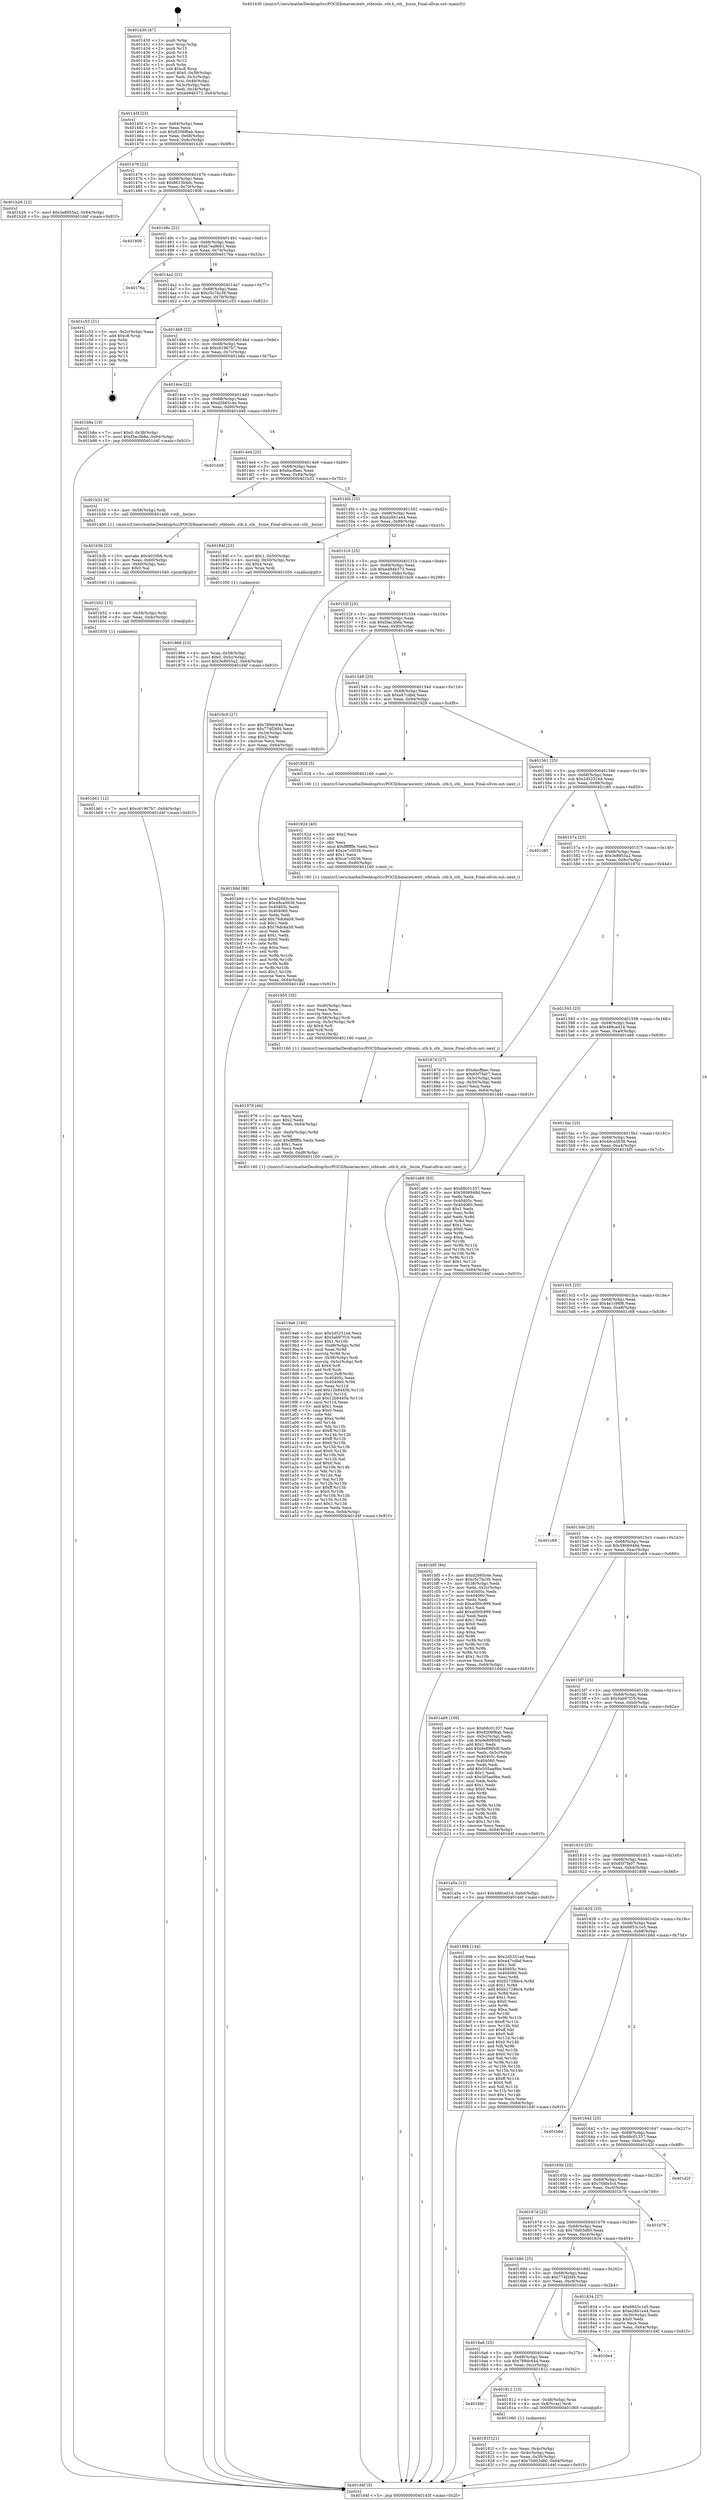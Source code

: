 digraph "0x401430" {
  label = "0x401430 (/mnt/c/Users/mathe/Desktop/tcc/POCII/binaries/extr_stbtools..stb.h_stb__bsize_Final-ollvm.out::main(0))"
  labelloc = "t"
  node[shape=record]

  Entry [label="",width=0.3,height=0.3,shape=circle,fillcolor=black,style=filled]
  "0x40145f" [label="{
     0x40145f [23]\l
     | [instrs]\l
     &nbsp;&nbsp;0x40145f \<+3\>: mov -0x64(%rbp),%eax\l
     &nbsp;&nbsp;0x401462 \<+2\>: mov %eax,%ecx\l
     &nbsp;&nbsp;0x401464 \<+6\>: sub $0x8206f8ab,%ecx\l
     &nbsp;&nbsp;0x40146a \<+3\>: mov %eax,-0x68(%rbp)\l
     &nbsp;&nbsp;0x40146d \<+3\>: mov %ecx,-0x6c(%rbp)\l
     &nbsp;&nbsp;0x401470 \<+6\>: je 0000000000401b26 \<main+0x6f6\>\l
  }"]
  "0x401b26" [label="{
     0x401b26 [12]\l
     | [instrs]\l
     &nbsp;&nbsp;0x401b26 \<+7\>: movl $0x3e8955a2,-0x64(%rbp)\l
     &nbsp;&nbsp;0x401b2d \<+5\>: jmp 0000000000401d4f \<main+0x91f\>\l
  }"]
  "0x401476" [label="{
     0x401476 [22]\l
     | [instrs]\l
     &nbsp;&nbsp;0x401476 \<+5\>: jmp 000000000040147b \<main+0x4b\>\l
     &nbsp;&nbsp;0x40147b \<+3\>: mov -0x68(%rbp),%eax\l
     &nbsp;&nbsp;0x40147e \<+5\>: sub $0x8615b4dc,%eax\l
     &nbsp;&nbsp;0x401483 \<+3\>: mov %eax,-0x70(%rbp)\l
     &nbsp;&nbsp;0x401486 \<+6\>: je 0000000000401806 \<main+0x3d6\>\l
  }"]
  Exit [label="",width=0.3,height=0.3,shape=circle,fillcolor=black,style=filled,peripheries=2]
  "0x401806" [label="{
     0x401806\l
  }", style=dashed]
  "0x40148c" [label="{
     0x40148c [22]\l
     | [instrs]\l
     &nbsp;&nbsp;0x40148c \<+5\>: jmp 0000000000401491 \<main+0x61\>\l
     &nbsp;&nbsp;0x401491 \<+3\>: mov -0x68(%rbp),%eax\l
     &nbsp;&nbsp;0x401494 \<+5\>: sub $0xb7ea9b61,%eax\l
     &nbsp;&nbsp;0x401499 \<+3\>: mov %eax,-0x74(%rbp)\l
     &nbsp;&nbsp;0x40149c \<+6\>: je 000000000040176a \<main+0x33a\>\l
  }"]
  "0x401b61" [label="{
     0x401b61 [12]\l
     | [instrs]\l
     &nbsp;&nbsp;0x401b61 \<+7\>: movl $0xc61967b7,-0x64(%rbp)\l
     &nbsp;&nbsp;0x401b68 \<+5\>: jmp 0000000000401d4f \<main+0x91f\>\l
  }"]
  "0x40176a" [label="{
     0x40176a\l
  }", style=dashed]
  "0x4014a2" [label="{
     0x4014a2 [22]\l
     | [instrs]\l
     &nbsp;&nbsp;0x4014a2 \<+5\>: jmp 00000000004014a7 \<main+0x77\>\l
     &nbsp;&nbsp;0x4014a7 \<+3\>: mov -0x68(%rbp),%eax\l
     &nbsp;&nbsp;0x4014aa \<+5\>: sub $0xc5c7bc39,%eax\l
     &nbsp;&nbsp;0x4014af \<+3\>: mov %eax,-0x78(%rbp)\l
     &nbsp;&nbsp;0x4014b2 \<+6\>: je 0000000000401c53 \<main+0x823\>\l
  }"]
  "0x401b52" [label="{
     0x401b52 [15]\l
     | [instrs]\l
     &nbsp;&nbsp;0x401b52 \<+4\>: mov -0x58(%rbp),%rdi\l
     &nbsp;&nbsp;0x401b56 \<+6\>: mov %eax,-0xdc(%rbp)\l
     &nbsp;&nbsp;0x401b5c \<+5\>: call 0000000000401030 \<free@plt\>\l
     | [calls]\l
     &nbsp;&nbsp;0x401030 \{1\} (unknown)\l
  }"]
  "0x401c53" [label="{
     0x401c53 [21]\l
     | [instrs]\l
     &nbsp;&nbsp;0x401c53 \<+3\>: mov -0x2c(%rbp),%eax\l
     &nbsp;&nbsp;0x401c56 \<+7\>: add $0xc8,%rsp\l
     &nbsp;&nbsp;0x401c5d \<+1\>: pop %rbx\l
     &nbsp;&nbsp;0x401c5e \<+2\>: pop %r12\l
     &nbsp;&nbsp;0x401c60 \<+2\>: pop %r13\l
     &nbsp;&nbsp;0x401c62 \<+2\>: pop %r14\l
     &nbsp;&nbsp;0x401c64 \<+2\>: pop %r15\l
     &nbsp;&nbsp;0x401c66 \<+1\>: pop %rbp\l
     &nbsp;&nbsp;0x401c67 \<+1\>: ret\l
  }"]
  "0x4014b8" [label="{
     0x4014b8 [22]\l
     | [instrs]\l
     &nbsp;&nbsp;0x4014b8 \<+5\>: jmp 00000000004014bd \<main+0x8d\>\l
     &nbsp;&nbsp;0x4014bd \<+3\>: mov -0x68(%rbp),%eax\l
     &nbsp;&nbsp;0x4014c0 \<+5\>: sub $0xc61967b7,%eax\l
     &nbsp;&nbsp;0x4014c5 \<+3\>: mov %eax,-0x7c(%rbp)\l
     &nbsp;&nbsp;0x4014c8 \<+6\>: je 0000000000401b8a \<main+0x75a\>\l
  }"]
  "0x401b3b" [label="{
     0x401b3b [23]\l
     | [instrs]\l
     &nbsp;&nbsp;0x401b3b \<+10\>: movabs $0x4020b6,%rdi\l
     &nbsp;&nbsp;0x401b45 \<+3\>: mov %eax,-0x60(%rbp)\l
     &nbsp;&nbsp;0x401b48 \<+3\>: mov -0x60(%rbp),%esi\l
     &nbsp;&nbsp;0x401b4b \<+2\>: mov $0x0,%al\l
     &nbsp;&nbsp;0x401b4d \<+5\>: call 0000000000401040 \<printf@plt\>\l
     | [calls]\l
     &nbsp;&nbsp;0x401040 \{1\} (unknown)\l
  }"]
  "0x401b8a" [label="{
     0x401b8a [19]\l
     | [instrs]\l
     &nbsp;&nbsp;0x401b8a \<+7\>: movl $0x0,-0x38(%rbp)\l
     &nbsp;&nbsp;0x401b91 \<+7\>: movl $0xf3ac3b8a,-0x64(%rbp)\l
     &nbsp;&nbsp;0x401b98 \<+5\>: jmp 0000000000401d4f \<main+0x91f\>\l
  }"]
  "0x4014ce" [label="{
     0x4014ce [22]\l
     | [instrs]\l
     &nbsp;&nbsp;0x4014ce \<+5\>: jmp 00000000004014d3 \<main+0xa3\>\l
     &nbsp;&nbsp;0x4014d3 \<+3\>: mov -0x68(%rbp),%eax\l
     &nbsp;&nbsp;0x4014d6 \<+5\>: sub $0xd2665c4e,%eax\l
     &nbsp;&nbsp;0x4014db \<+3\>: mov %eax,-0x80(%rbp)\l
     &nbsp;&nbsp;0x4014de \<+6\>: je 0000000000401d48 \<main+0x918\>\l
  }"]
  "0x4019a6" [label="{
     0x4019a6 [180]\l
     | [instrs]\l
     &nbsp;&nbsp;0x4019a6 \<+5\>: mov $0x2d5251ed,%ecx\l
     &nbsp;&nbsp;0x4019ab \<+5\>: mov $0x5ab97f16,%edx\l
     &nbsp;&nbsp;0x4019b0 \<+3\>: mov $0x1,%r10b\l
     &nbsp;&nbsp;0x4019b3 \<+7\>: mov -0xd8(%rbp),%r9d\l
     &nbsp;&nbsp;0x4019ba \<+4\>: imul %eax,%r9d\l
     &nbsp;&nbsp;0x4019be \<+3\>: movslq %r9d,%rsi\l
     &nbsp;&nbsp;0x4019c1 \<+4\>: mov -0x58(%rbp),%rdi\l
     &nbsp;&nbsp;0x4019c5 \<+4\>: movslq -0x5c(%rbp),%r8\l
     &nbsp;&nbsp;0x4019c9 \<+4\>: shl $0x4,%r8\l
     &nbsp;&nbsp;0x4019cd \<+3\>: add %r8,%rdi\l
     &nbsp;&nbsp;0x4019d0 \<+4\>: mov %rsi,0x8(%rdi)\l
     &nbsp;&nbsp;0x4019d4 \<+7\>: mov 0x40405c,%eax\l
     &nbsp;&nbsp;0x4019db \<+8\>: mov 0x404060,%r9d\l
     &nbsp;&nbsp;0x4019e3 \<+3\>: mov %eax,%r11d\l
     &nbsp;&nbsp;0x4019e6 \<+7\>: add $0x12b8445b,%r11d\l
     &nbsp;&nbsp;0x4019ed \<+4\>: sub $0x1,%r11d\l
     &nbsp;&nbsp;0x4019f1 \<+7\>: sub $0x12b8445b,%r11d\l
     &nbsp;&nbsp;0x4019f8 \<+4\>: imul %r11d,%eax\l
     &nbsp;&nbsp;0x4019fc \<+3\>: and $0x1,%eax\l
     &nbsp;&nbsp;0x4019ff \<+3\>: cmp $0x0,%eax\l
     &nbsp;&nbsp;0x401a02 \<+3\>: sete %bl\l
     &nbsp;&nbsp;0x401a05 \<+4\>: cmp $0xa,%r9d\l
     &nbsp;&nbsp;0x401a09 \<+4\>: setl %r14b\l
     &nbsp;&nbsp;0x401a0d \<+3\>: mov %bl,%r15b\l
     &nbsp;&nbsp;0x401a10 \<+4\>: xor $0xff,%r15b\l
     &nbsp;&nbsp;0x401a14 \<+3\>: mov %r14b,%r12b\l
     &nbsp;&nbsp;0x401a17 \<+4\>: xor $0xff,%r12b\l
     &nbsp;&nbsp;0x401a1b \<+4\>: xor $0x0,%r10b\l
     &nbsp;&nbsp;0x401a1f \<+3\>: mov %r15b,%r13b\l
     &nbsp;&nbsp;0x401a22 \<+4\>: and $0x0,%r13b\l
     &nbsp;&nbsp;0x401a26 \<+3\>: and %r10b,%bl\l
     &nbsp;&nbsp;0x401a29 \<+3\>: mov %r12b,%al\l
     &nbsp;&nbsp;0x401a2c \<+2\>: and $0x0,%al\l
     &nbsp;&nbsp;0x401a2e \<+3\>: and %r10b,%r14b\l
     &nbsp;&nbsp;0x401a31 \<+3\>: or %bl,%r13b\l
     &nbsp;&nbsp;0x401a34 \<+3\>: or %r14b,%al\l
     &nbsp;&nbsp;0x401a37 \<+3\>: xor %al,%r13b\l
     &nbsp;&nbsp;0x401a3a \<+3\>: or %r12b,%r15b\l
     &nbsp;&nbsp;0x401a3d \<+4\>: xor $0xff,%r15b\l
     &nbsp;&nbsp;0x401a41 \<+4\>: or $0x0,%r10b\l
     &nbsp;&nbsp;0x401a45 \<+3\>: and %r10b,%r15b\l
     &nbsp;&nbsp;0x401a48 \<+3\>: or %r15b,%r13b\l
     &nbsp;&nbsp;0x401a4b \<+4\>: test $0x1,%r13b\l
     &nbsp;&nbsp;0x401a4f \<+3\>: cmovne %edx,%ecx\l
     &nbsp;&nbsp;0x401a52 \<+3\>: mov %ecx,-0x64(%rbp)\l
     &nbsp;&nbsp;0x401a55 \<+5\>: jmp 0000000000401d4f \<main+0x91f\>\l
  }"]
  "0x401d48" [label="{
     0x401d48\l
  }", style=dashed]
  "0x4014e4" [label="{
     0x4014e4 [25]\l
     | [instrs]\l
     &nbsp;&nbsp;0x4014e4 \<+5\>: jmp 00000000004014e9 \<main+0xb9\>\l
     &nbsp;&nbsp;0x4014e9 \<+3\>: mov -0x68(%rbp),%eax\l
     &nbsp;&nbsp;0x4014ec \<+5\>: sub $0xdacffaec,%eax\l
     &nbsp;&nbsp;0x4014f1 \<+6\>: mov %eax,-0x84(%rbp)\l
     &nbsp;&nbsp;0x4014f7 \<+6\>: je 0000000000401b32 \<main+0x702\>\l
  }"]
  "0x401978" [label="{
     0x401978 [46]\l
     | [instrs]\l
     &nbsp;&nbsp;0x401978 \<+2\>: xor %ecx,%ecx\l
     &nbsp;&nbsp;0x40197a \<+5\>: mov $0x2,%edx\l
     &nbsp;&nbsp;0x40197f \<+6\>: mov %edx,-0xd4(%rbp)\l
     &nbsp;&nbsp;0x401985 \<+1\>: cltd\l
     &nbsp;&nbsp;0x401986 \<+7\>: mov -0xd4(%rbp),%r9d\l
     &nbsp;&nbsp;0x40198d \<+3\>: idiv %r9d\l
     &nbsp;&nbsp;0x401990 \<+6\>: imul $0xfffffffe,%edx,%edx\l
     &nbsp;&nbsp;0x401996 \<+3\>: sub $0x1,%ecx\l
     &nbsp;&nbsp;0x401999 \<+2\>: sub %ecx,%edx\l
     &nbsp;&nbsp;0x40199b \<+6\>: mov %edx,-0xd8(%rbp)\l
     &nbsp;&nbsp;0x4019a1 \<+5\>: call 0000000000401160 \<next_i\>\l
     | [calls]\l
     &nbsp;&nbsp;0x401160 \{1\} (/mnt/c/Users/mathe/Desktop/tcc/POCII/binaries/extr_stbtools..stb.h_stb__bsize_Final-ollvm.out::next_i)\l
  }"]
  "0x401b32" [label="{
     0x401b32 [9]\l
     | [instrs]\l
     &nbsp;&nbsp;0x401b32 \<+4\>: mov -0x58(%rbp),%rdi\l
     &nbsp;&nbsp;0x401b36 \<+5\>: call 0000000000401400 \<stb__bsize\>\l
     | [calls]\l
     &nbsp;&nbsp;0x401400 \{1\} (/mnt/c/Users/mathe/Desktop/tcc/POCII/binaries/extr_stbtools..stb.h_stb__bsize_Final-ollvm.out::stb__bsize)\l
  }"]
  "0x4014fd" [label="{
     0x4014fd [25]\l
     | [instrs]\l
     &nbsp;&nbsp;0x4014fd \<+5\>: jmp 0000000000401502 \<main+0xd2\>\l
     &nbsp;&nbsp;0x401502 \<+3\>: mov -0x68(%rbp),%eax\l
     &nbsp;&nbsp;0x401505 \<+5\>: sub $0xe26b1a44,%eax\l
     &nbsp;&nbsp;0x40150a \<+6\>: mov %eax,-0x88(%rbp)\l
     &nbsp;&nbsp;0x401510 \<+6\>: je 000000000040184f \<main+0x41f\>\l
  }"]
  "0x401955" [label="{
     0x401955 [35]\l
     | [instrs]\l
     &nbsp;&nbsp;0x401955 \<+6\>: mov -0xd0(%rbp),%ecx\l
     &nbsp;&nbsp;0x40195b \<+3\>: imul %eax,%ecx\l
     &nbsp;&nbsp;0x40195e \<+3\>: movslq %ecx,%rsi\l
     &nbsp;&nbsp;0x401961 \<+4\>: mov -0x58(%rbp),%rdi\l
     &nbsp;&nbsp;0x401965 \<+4\>: movslq -0x5c(%rbp),%r8\l
     &nbsp;&nbsp;0x401969 \<+4\>: shl $0x4,%r8\l
     &nbsp;&nbsp;0x40196d \<+3\>: add %r8,%rdi\l
     &nbsp;&nbsp;0x401970 \<+3\>: mov %rsi,(%rdi)\l
     &nbsp;&nbsp;0x401973 \<+5\>: call 0000000000401160 \<next_i\>\l
     | [calls]\l
     &nbsp;&nbsp;0x401160 \{1\} (/mnt/c/Users/mathe/Desktop/tcc/POCII/binaries/extr_stbtools..stb.h_stb__bsize_Final-ollvm.out::next_i)\l
  }"]
  "0x40184f" [label="{
     0x40184f [23]\l
     | [instrs]\l
     &nbsp;&nbsp;0x40184f \<+7\>: movl $0x1,-0x50(%rbp)\l
     &nbsp;&nbsp;0x401856 \<+4\>: movslq -0x50(%rbp),%rax\l
     &nbsp;&nbsp;0x40185a \<+4\>: shl $0x4,%rax\l
     &nbsp;&nbsp;0x40185e \<+3\>: mov %rax,%rdi\l
     &nbsp;&nbsp;0x401861 \<+5\>: call 0000000000401050 \<malloc@plt\>\l
     | [calls]\l
     &nbsp;&nbsp;0x401050 \{1\} (unknown)\l
  }"]
  "0x401516" [label="{
     0x401516 [25]\l
     | [instrs]\l
     &nbsp;&nbsp;0x401516 \<+5\>: jmp 000000000040151b \<main+0xeb\>\l
     &nbsp;&nbsp;0x40151b \<+3\>: mov -0x68(%rbp),%eax\l
     &nbsp;&nbsp;0x40151e \<+5\>: sub $0xed94b373,%eax\l
     &nbsp;&nbsp;0x401523 \<+6\>: mov %eax,-0x8c(%rbp)\l
     &nbsp;&nbsp;0x401529 \<+6\>: je 00000000004016c9 \<main+0x299\>\l
  }"]
  "0x40192d" [label="{
     0x40192d [40]\l
     | [instrs]\l
     &nbsp;&nbsp;0x40192d \<+5\>: mov $0x2,%ecx\l
     &nbsp;&nbsp;0x401932 \<+1\>: cltd\l
     &nbsp;&nbsp;0x401933 \<+2\>: idiv %ecx\l
     &nbsp;&nbsp;0x401935 \<+6\>: imul $0xfffffffe,%edx,%ecx\l
     &nbsp;&nbsp;0x40193b \<+6\>: add $0xce7c0036,%ecx\l
     &nbsp;&nbsp;0x401941 \<+3\>: add $0x1,%ecx\l
     &nbsp;&nbsp;0x401944 \<+6\>: sub $0xce7c0036,%ecx\l
     &nbsp;&nbsp;0x40194a \<+6\>: mov %ecx,-0xd0(%rbp)\l
     &nbsp;&nbsp;0x401950 \<+5\>: call 0000000000401160 \<next_i\>\l
     | [calls]\l
     &nbsp;&nbsp;0x401160 \{1\} (/mnt/c/Users/mathe/Desktop/tcc/POCII/binaries/extr_stbtools..stb.h_stb__bsize_Final-ollvm.out::next_i)\l
  }"]
  "0x4016c9" [label="{
     0x4016c9 [27]\l
     | [instrs]\l
     &nbsp;&nbsp;0x4016c9 \<+5\>: mov $0x789dc644,%eax\l
     &nbsp;&nbsp;0x4016ce \<+5\>: mov $0x774f26f4,%ecx\l
     &nbsp;&nbsp;0x4016d3 \<+3\>: mov -0x34(%rbp),%edx\l
     &nbsp;&nbsp;0x4016d6 \<+3\>: cmp $0x2,%edx\l
     &nbsp;&nbsp;0x4016d9 \<+3\>: cmovne %ecx,%eax\l
     &nbsp;&nbsp;0x4016dc \<+3\>: mov %eax,-0x64(%rbp)\l
     &nbsp;&nbsp;0x4016df \<+5\>: jmp 0000000000401d4f \<main+0x91f\>\l
  }"]
  "0x40152f" [label="{
     0x40152f [25]\l
     | [instrs]\l
     &nbsp;&nbsp;0x40152f \<+5\>: jmp 0000000000401534 \<main+0x104\>\l
     &nbsp;&nbsp;0x401534 \<+3\>: mov -0x68(%rbp),%eax\l
     &nbsp;&nbsp;0x401537 \<+5\>: sub $0xf3ac3b8a,%eax\l
     &nbsp;&nbsp;0x40153c \<+6\>: mov %eax,-0x90(%rbp)\l
     &nbsp;&nbsp;0x401542 \<+6\>: je 0000000000401b9d \<main+0x76d\>\l
  }"]
  "0x401d4f" [label="{
     0x401d4f [5]\l
     | [instrs]\l
     &nbsp;&nbsp;0x401d4f \<+5\>: jmp 000000000040145f \<main+0x2f\>\l
  }"]
  "0x401430" [label="{
     0x401430 [47]\l
     | [instrs]\l
     &nbsp;&nbsp;0x401430 \<+1\>: push %rbp\l
     &nbsp;&nbsp;0x401431 \<+3\>: mov %rsp,%rbp\l
     &nbsp;&nbsp;0x401434 \<+2\>: push %r15\l
     &nbsp;&nbsp;0x401436 \<+2\>: push %r14\l
     &nbsp;&nbsp;0x401438 \<+2\>: push %r13\l
     &nbsp;&nbsp;0x40143a \<+2\>: push %r12\l
     &nbsp;&nbsp;0x40143c \<+1\>: push %rbx\l
     &nbsp;&nbsp;0x40143d \<+7\>: sub $0xc8,%rsp\l
     &nbsp;&nbsp;0x401444 \<+7\>: movl $0x0,-0x38(%rbp)\l
     &nbsp;&nbsp;0x40144b \<+3\>: mov %edi,-0x3c(%rbp)\l
     &nbsp;&nbsp;0x40144e \<+4\>: mov %rsi,-0x48(%rbp)\l
     &nbsp;&nbsp;0x401452 \<+3\>: mov -0x3c(%rbp),%edi\l
     &nbsp;&nbsp;0x401455 \<+3\>: mov %edi,-0x34(%rbp)\l
     &nbsp;&nbsp;0x401458 \<+7\>: movl $0xed94b373,-0x64(%rbp)\l
  }"]
  "0x401866" [label="{
     0x401866 [23]\l
     | [instrs]\l
     &nbsp;&nbsp;0x401866 \<+4\>: mov %rax,-0x58(%rbp)\l
     &nbsp;&nbsp;0x40186a \<+7\>: movl $0x0,-0x5c(%rbp)\l
     &nbsp;&nbsp;0x401871 \<+7\>: movl $0x3e8955a2,-0x64(%rbp)\l
     &nbsp;&nbsp;0x401878 \<+5\>: jmp 0000000000401d4f \<main+0x91f\>\l
  }"]
  "0x401b9d" [label="{
     0x401b9d [88]\l
     | [instrs]\l
     &nbsp;&nbsp;0x401b9d \<+5\>: mov $0xd2665c4e,%eax\l
     &nbsp;&nbsp;0x401ba2 \<+5\>: mov $0x48ca5638,%ecx\l
     &nbsp;&nbsp;0x401ba7 \<+7\>: mov 0x40405c,%edx\l
     &nbsp;&nbsp;0x401bae \<+7\>: mov 0x404060,%esi\l
     &nbsp;&nbsp;0x401bb5 \<+2\>: mov %edx,%edi\l
     &nbsp;&nbsp;0x401bb7 \<+6\>: add $0x76dc6a58,%edi\l
     &nbsp;&nbsp;0x401bbd \<+3\>: sub $0x1,%edi\l
     &nbsp;&nbsp;0x401bc0 \<+6\>: sub $0x76dc6a58,%edi\l
     &nbsp;&nbsp;0x401bc6 \<+3\>: imul %edi,%edx\l
     &nbsp;&nbsp;0x401bc9 \<+3\>: and $0x1,%edx\l
     &nbsp;&nbsp;0x401bcc \<+3\>: cmp $0x0,%edx\l
     &nbsp;&nbsp;0x401bcf \<+4\>: sete %r8b\l
     &nbsp;&nbsp;0x401bd3 \<+3\>: cmp $0xa,%esi\l
     &nbsp;&nbsp;0x401bd6 \<+4\>: setl %r9b\l
     &nbsp;&nbsp;0x401bda \<+3\>: mov %r8b,%r10b\l
     &nbsp;&nbsp;0x401bdd \<+3\>: and %r9b,%r10b\l
     &nbsp;&nbsp;0x401be0 \<+3\>: xor %r9b,%r8b\l
     &nbsp;&nbsp;0x401be3 \<+3\>: or %r8b,%r10b\l
     &nbsp;&nbsp;0x401be6 \<+4\>: test $0x1,%r10b\l
     &nbsp;&nbsp;0x401bea \<+3\>: cmovne %ecx,%eax\l
     &nbsp;&nbsp;0x401bed \<+3\>: mov %eax,-0x64(%rbp)\l
     &nbsp;&nbsp;0x401bf0 \<+5\>: jmp 0000000000401d4f \<main+0x91f\>\l
  }"]
  "0x401548" [label="{
     0x401548 [25]\l
     | [instrs]\l
     &nbsp;&nbsp;0x401548 \<+5\>: jmp 000000000040154d \<main+0x11d\>\l
     &nbsp;&nbsp;0x40154d \<+3\>: mov -0x68(%rbp),%eax\l
     &nbsp;&nbsp;0x401550 \<+5\>: sub $0xe47cdbd,%eax\l
     &nbsp;&nbsp;0x401555 \<+6\>: mov %eax,-0x94(%rbp)\l
     &nbsp;&nbsp;0x40155b \<+6\>: je 0000000000401928 \<main+0x4f8\>\l
  }"]
  "0x40181f" [label="{
     0x40181f [21]\l
     | [instrs]\l
     &nbsp;&nbsp;0x40181f \<+3\>: mov %eax,-0x4c(%rbp)\l
     &nbsp;&nbsp;0x401822 \<+3\>: mov -0x4c(%rbp),%eax\l
     &nbsp;&nbsp;0x401825 \<+3\>: mov %eax,-0x30(%rbp)\l
     &nbsp;&nbsp;0x401828 \<+7\>: movl $0x70d03d60,-0x64(%rbp)\l
     &nbsp;&nbsp;0x40182f \<+5\>: jmp 0000000000401d4f \<main+0x91f\>\l
  }"]
  "0x401928" [label="{
     0x401928 [5]\l
     | [instrs]\l
     &nbsp;&nbsp;0x401928 \<+5\>: call 0000000000401160 \<next_i\>\l
     | [calls]\l
     &nbsp;&nbsp;0x401160 \{1\} (/mnt/c/Users/mathe/Desktop/tcc/POCII/binaries/extr_stbtools..stb.h_stb__bsize_Final-ollvm.out::next_i)\l
  }"]
  "0x401561" [label="{
     0x401561 [25]\l
     | [instrs]\l
     &nbsp;&nbsp;0x401561 \<+5\>: jmp 0000000000401566 \<main+0x136\>\l
     &nbsp;&nbsp;0x401566 \<+3\>: mov -0x68(%rbp),%eax\l
     &nbsp;&nbsp;0x401569 \<+5\>: sub $0x2d5251ed,%eax\l
     &nbsp;&nbsp;0x40156e \<+6\>: mov %eax,-0x98(%rbp)\l
     &nbsp;&nbsp;0x401574 \<+6\>: je 0000000000401c80 \<main+0x850\>\l
  }"]
  "0x4016bf" [label="{
     0x4016bf\l
  }", style=dashed]
  "0x401c80" [label="{
     0x401c80\l
  }", style=dashed]
  "0x40157a" [label="{
     0x40157a [25]\l
     | [instrs]\l
     &nbsp;&nbsp;0x40157a \<+5\>: jmp 000000000040157f \<main+0x14f\>\l
     &nbsp;&nbsp;0x40157f \<+3\>: mov -0x68(%rbp),%eax\l
     &nbsp;&nbsp;0x401582 \<+5\>: sub $0x3e8955a2,%eax\l
     &nbsp;&nbsp;0x401587 \<+6\>: mov %eax,-0x9c(%rbp)\l
     &nbsp;&nbsp;0x40158d \<+6\>: je 000000000040187d \<main+0x44d\>\l
  }"]
  "0x401812" [label="{
     0x401812 [13]\l
     | [instrs]\l
     &nbsp;&nbsp;0x401812 \<+4\>: mov -0x48(%rbp),%rax\l
     &nbsp;&nbsp;0x401816 \<+4\>: mov 0x8(%rax),%rdi\l
     &nbsp;&nbsp;0x40181a \<+5\>: call 0000000000401060 \<atoi@plt\>\l
     | [calls]\l
     &nbsp;&nbsp;0x401060 \{1\} (unknown)\l
  }"]
  "0x40187d" [label="{
     0x40187d [27]\l
     | [instrs]\l
     &nbsp;&nbsp;0x40187d \<+5\>: mov $0xdacffaec,%eax\l
     &nbsp;&nbsp;0x401882 \<+5\>: mov $0x65f7fa07,%ecx\l
     &nbsp;&nbsp;0x401887 \<+3\>: mov -0x5c(%rbp),%edx\l
     &nbsp;&nbsp;0x40188a \<+3\>: cmp -0x50(%rbp),%edx\l
     &nbsp;&nbsp;0x40188d \<+3\>: cmovl %ecx,%eax\l
     &nbsp;&nbsp;0x401890 \<+3\>: mov %eax,-0x64(%rbp)\l
     &nbsp;&nbsp;0x401893 \<+5\>: jmp 0000000000401d4f \<main+0x91f\>\l
  }"]
  "0x401593" [label="{
     0x401593 [25]\l
     | [instrs]\l
     &nbsp;&nbsp;0x401593 \<+5\>: jmp 0000000000401598 \<main+0x168\>\l
     &nbsp;&nbsp;0x401598 \<+3\>: mov -0x68(%rbp),%eax\l
     &nbsp;&nbsp;0x40159b \<+5\>: sub $0x488ced14,%eax\l
     &nbsp;&nbsp;0x4015a0 \<+6\>: mov %eax,-0xa0(%rbp)\l
     &nbsp;&nbsp;0x4015a6 \<+6\>: je 0000000000401a66 \<main+0x636\>\l
  }"]
  "0x4016a6" [label="{
     0x4016a6 [25]\l
     | [instrs]\l
     &nbsp;&nbsp;0x4016a6 \<+5\>: jmp 00000000004016ab \<main+0x27b\>\l
     &nbsp;&nbsp;0x4016ab \<+3\>: mov -0x68(%rbp),%eax\l
     &nbsp;&nbsp;0x4016ae \<+5\>: sub $0x789dc644,%eax\l
     &nbsp;&nbsp;0x4016b3 \<+6\>: mov %eax,-0xcc(%rbp)\l
     &nbsp;&nbsp;0x4016b9 \<+6\>: je 0000000000401812 \<main+0x3e2\>\l
  }"]
  "0x401a66" [label="{
     0x401a66 [83]\l
     | [instrs]\l
     &nbsp;&nbsp;0x401a66 \<+5\>: mov $0x68c01337,%eax\l
     &nbsp;&nbsp;0x401a6b \<+5\>: mov $0x5806948d,%ecx\l
     &nbsp;&nbsp;0x401a70 \<+2\>: xor %edx,%edx\l
     &nbsp;&nbsp;0x401a72 \<+7\>: mov 0x40405c,%esi\l
     &nbsp;&nbsp;0x401a79 \<+7\>: mov 0x404060,%edi\l
     &nbsp;&nbsp;0x401a80 \<+3\>: sub $0x1,%edx\l
     &nbsp;&nbsp;0x401a83 \<+3\>: mov %esi,%r8d\l
     &nbsp;&nbsp;0x401a86 \<+3\>: add %edx,%r8d\l
     &nbsp;&nbsp;0x401a89 \<+4\>: imul %r8d,%esi\l
     &nbsp;&nbsp;0x401a8d \<+3\>: and $0x1,%esi\l
     &nbsp;&nbsp;0x401a90 \<+3\>: cmp $0x0,%esi\l
     &nbsp;&nbsp;0x401a93 \<+4\>: sete %r9b\l
     &nbsp;&nbsp;0x401a97 \<+3\>: cmp $0xa,%edi\l
     &nbsp;&nbsp;0x401a9a \<+4\>: setl %r10b\l
     &nbsp;&nbsp;0x401a9e \<+3\>: mov %r9b,%r11b\l
     &nbsp;&nbsp;0x401aa1 \<+3\>: and %r10b,%r11b\l
     &nbsp;&nbsp;0x401aa4 \<+3\>: xor %r10b,%r9b\l
     &nbsp;&nbsp;0x401aa7 \<+3\>: or %r9b,%r11b\l
     &nbsp;&nbsp;0x401aaa \<+4\>: test $0x1,%r11b\l
     &nbsp;&nbsp;0x401aae \<+3\>: cmovne %ecx,%eax\l
     &nbsp;&nbsp;0x401ab1 \<+3\>: mov %eax,-0x64(%rbp)\l
     &nbsp;&nbsp;0x401ab4 \<+5\>: jmp 0000000000401d4f \<main+0x91f\>\l
  }"]
  "0x4015ac" [label="{
     0x4015ac [25]\l
     | [instrs]\l
     &nbsp;&nbsp;0x4015ac \<+5\>: jmp 00000000004015b1 \<main+0x181\>\l
     &nbsp;&nbsp;0x4015b1 \<+3\>: mov -0x68(%rbp),%eax\l
     &nbsp;&nbsp;0x4015b4 \<+5\>: sub $0x48ca5638,%eax\l
     &nbsp;&nbsp;0x4015b9 \<+6\>: mov %eax,-0xa4(%rbp)\l
     &nbsp;&nbsp;0x4015bf \<+6\>: je 0000000000401bf5 \<main+0x7c5\>\l
  }"]
  "0x4016e4" [label="{
     0x4016e4\l
  }", style=dashed]
  "0x401bf5" [label="{
     0x401bf5 [94]\l
     | [instrs]\l
     &nbsp;&nbsp;0x401bf5 \<+5\>: mov $0xd2665c4e,%eax\l
     &nbsp;&nbsp;0x401bfa \<+5\>: mov $0xc5c7bc39,%ecx\l
     &nbsp;&nbsp;0x401bff \<+3\>: mov -0x38(%rbp),%edx\l
     &nbsp;&nbsp;0x401c02 \<+3\>: mov %edx,-0x2c(%rbp)\l
     &nbsp;&nbsp;0x401c05 \<+7\>: mov 0x40405c,%edx\l
     &nbsp;&nbsp;0x401c0c \<+7\>: mov 0x404060,%esi\l
     &nbsp;&nbsp;0x401c13 \<+2\>: mov %edx,%edi\l
     &nbsp;&nbsp;0x401c15 \<+6\>: sub $0xa000c999,%edi\l
     &nbsp;&nbsp;0x401c1b \<+3\>: sub $0x1,%edi\l
     &nbsp;&nbsp;0x401c1e \<+6\>: add $0xa000c999,%edi\l
     &nbsp;&nbsp;0x401c24 \<+3\>: imul %edi,%edx\l
     &nbsp;&nbsp;0x401c27 \<+3\>: and $0x1,%edx\l
     &nbsp;&nbsp;0x401c2a \<+3\>: cmp $0x0,%edx\l
     &nbsp;&nbsp;0x401c2d \<+4\>: sete %r8b\l
     &nbsp;&nbsp;0x401c31 \<+3\>: cmp $0xa,%esi\l
     &nbsp;&nbsp;0x401c34 \<+4\>: setl %r9b\l
     &nbsp;&nbsp;0x401c38 \<+3\>: mov %r8b,%r10b\l
     &nbsp;&nbsp;0x401c3b \<+3\>: and %r9b,%r10b\l
     &nbsp;&nbsp;0x401c3e \<+3\>: xor %r9b,%r8b\l
     &nbsp;&nbsp;0x401c41 \<+3\>: or %r8b,%r10b\l
     &nbsp;&nbsp;0x401c44 \<+4\>: test $0x1,%r10b\l
     &nbsp;&nbsp;0x401c48 \<+3\>: cmovne %ecx,%eax\l
     &nbsp;&nbsp;0x401c4b \<+3\>: mov %eax,-0x64(%rbp)\l
     &nbsp;&nbsp;0x401c4e \<+5\>: jmp 0000000000401d4f \<main+0x91f\>\l
  }"]
  "0x4015c5" [label="{
     0x4015c5 [25]\l
     | [instrs]\l
     &nbsp;&nbsp;0x4015c5 \<+5\>: jmp 00000000004015ca \<main+0x19a\>\l
     &nbsp;&nbsp;0x4015ca \<+3\>: mov -0x68(%rbp),%eax\l
     &nbsp;&nbsp;0x4015cd \<+5\>: sub $0x4e1c98f6,%eax\l
     &nbsp;&nbsp;0x4015d2 \<+6\>: mov %eax,-0xa8(%rbp)\l
     &nbsp;&nbsp;0x4015d8 \<+6\>: je 0000000000401c68 \<main+0x838\>\l
  }"]
  "0x40168d" [label="{
     0x40168d [25]\l
     | [instrs]\l
     &nbsp;&nbsp;0x40168d \<+5\>: jmp 0000000000401692 \<main+0x262\>\l
     &nbsp;&nbsp;0x401692 \<+3\>: mov -0x68(%rbp),%eax\l
     &nbsp;&nbsp;0x401695 \<+5\>: sub $0x774f26f4,%eax\l
     &nbsp;&nbsp;0x40169a \<+6\>: mov %eax,-0xc8(%rbp)\l
     &nbsp;&nbsp;0x4016a0 \<+6\>: je 00000000004016e4 \<main+0x2b4\>\l
  }"]
  "0x401c68" [label="{
     0x401c68\l
  }", style=dashed]
  "0x4015de" [label="{
     0x4015de [25]\l
     | [instrs]\l
     &nbsp;&nbsp;0x4015de \<+5\>: jmp 00000000004015e3 \<main+0x1b3\>\l
     &nbsp;&nbsp;0x4015e3 \<+3\>: mov -0x68(%rbp),%eax\l
     &nbsp;&nbsp;0x4015e6 \<+5\>: sub $0x5806948d,%eax\l
     &nbsp;&nbsp;0x4015eb \<+6\>: mov %eax,-0xac(%rbp)\l
     &nbsp;&nbsp;0x4015f1 \<+6\>: je 0000000000401ab9 \<main+0x689\>\l
  }"]
  "0x401834" [label="{
     0x401834 [27]\l
     | [instrs]\l
     &nbsp;&nbsp;0x401834 \<+5\>: mov $0x6853c1e5,%eax\l
     &nbsp;&nbsp;0x401839 \<+5\>: mov $0xe26b1a44,%ecx\l
     &nbsp;&nbsp;0x40183e \<+3\>: mov -0x30(%rbp),%edx\l
     &nbsp;&nbsp;0x401841 \<+3\>: cmp $0x0,%edx\l
     &nbsp;&nbsp;0x401844 \<+3\>: cmove %ecx,%eax\l
     &nbsp;&nbsp;0x401847 \<+3\>: mov %eax,-0x64(%rbp)\l
     &nbsp;&nbsp;0x40184a \<+5\>: jmp 0000000000401d4f \<main+0x91f\>\l
  }"]
  "0x401ab9" [label="{
     0x401ab9 [109]\l
     | [instrs]\l
     &nbsp;&nbsp;0x401ab9 \<+5\>: mov $0x68c01337,%eax\l
     &nbsp;&nbsp;0x401abe \<+5\>: mov $0x8206f8ab,%ecx\l
     &nbsp;&nbsp;0x401ac3 \<+3\>: mov -0x5c(%rbp),%edx\l
     &nbsp;&nbsp;0x401ac6 \<+6\>: sub $0x9e8985df,%edx\l
     &nbsp;&nbsp;0x401acc \<+3\>: add $0x1,%edx\l
     &nbsp;&nbsp;0x401acf \<+6\>: add $0x9e8985df,%edx\l
     &nbsp;&nbsp;0x401ad5 \<+3\>: mov %edx,-0x5c(%rbp)\l
     &nbsp;&nbsp;0x401ad8 \<+7\>: mov 0x40405c,%edx\l
     &nbsp;&nbsp;0x401adf \<+7\>: mov 0x404060,%esi\l
     &nbsp;&nbsp;0x401ae6 \<+2\>: mov %edx,%edi\l
     &nbsp;&nbsp;0x401ae8 \<+6\>: add $0x505aa9be,%edi\l
     &nbsp;&nbsp;0x401aee \<+3\>: sub $0x1,%edi\l
     &nbsp;&nbsp;0x401af1 \<+6\>: sub $0x505aa9be,%edi\l
     &nbsp;&nbsp;0x401af7 \<+3\>: imul %edi,%edx\l
     &nbsp;&nbsp;0x401afa \<+3\>: and $0x1,%edx\l
     &nbsp;&nbsp;0x401afd \<+3\>: cmp $0x0,%edx\l
     &nbsp;&nbsp;0x401b00 \<+4\>: sete %r8b\l
     &nbsp;&nbsp;0x401b04 \<+3\>: cmp $0xa,%esi\l
     &nbsp;&nbsp;0x401b07 \<+4\>: setl %r9b\l
     &nbsp;&nbsp;0x401b0b \<+3\>: mov %r8b,%r10b\l
     &nbsp;&nbsp;0x401b0e \<+3\>: and %r9b,%r10b\l
     &nbsp;&nbsp;0x401b11 \<+3\>: xor %r9b,%r8b\l
     &nbsp;&nbsp;0x401b14 \<+3\>: or %r8b,%r10b\l
     &nbsp;&nbsp;0x401b17 \<+4\>: test $0x1,%r10b\l
     &nbsp;&nbsp;0x401b1b \<+3\>: cmovne %ecx,%eax\l
     &nbsp;&nbsp;0x401b1e \<+3\>: mov %eax,-0x64(%rbp)\l
     &nbsp;&nbsp;0x401b21 \<+5\>: jmp 0000000000401d4f \<main+0x91f\>\l
  }"]
  "0x4015f7" [label="{
     0x4015f7 [25]\l
     | [instrs]\l
     &nbsp;&nbsp;0x4015f7 \<+5\>: jmp 00000000004015fc \<main+0x1cc\>\l
     &nbsp;&nbsp;0x4015fc \<+3\>: mov -0x68(%rbp),%eax\l
     &nbsp;&nbsp;0x4015ff \<+5\>: sub $0x5ab97f16,%eax\l
     &nbsp;&nbsp;0x401604 \<+6\>: mov %eax,-0xb0(%rbp)\l
     &nbsp;&nbsp;0x40160a \<+6\>: je 0000000000401a5a \<main+0x62a\>\l
  }"]
  "0x401674" [label="{
     0x401674 [25]\l
     | [instrs]\l
     &nbsp;&nbsp;0x401674 \<+5\>: jmp 0000000000401679 \<main+0x249\>\l
     &nbsp;&nbsp;0x401679 \<+3\>: mov -0x68(%rbp),%eax\l
     &nbsp;&nbsp;0x40167c \<+5\>: sub $0x70d03d60,%eax\l
     &nbsp;&nbsp;0x401681 \<+6\>: mov %eax,-0xc4(%rbp)\l
     &nbsp;&nbsp;0x401687 \<+6\>: je 0000000000401834 \<main+0x404\>\l
  }"]
  "0x401a5a" [label="{
     0x401a5a [12]\l
     | [instrs]\l
     &nbsp;&nbsp;0x401a5a \<+7\>: movl $0x488ced14,-0x64(%rbp)\l
     &nbsp;&nbsp;0x401a61 \<+5\>: jmp 0000000000401d4f \<main+0x91f\>\l
  }"]
  "0x401610" [label="{
     0x401610 [25]\l
     | [instrs]\l
     &nbsp;&nbsp;0x401610 \<+5\>: jmp 0000000000401615 \<main+0x1e5\>\l
     &nbsp;&nbsp;0x401615 \<+3\>: mov -0x68(%rbp),%eax\l
     &nbsp;&nbsp;0x401618 \<+5\>: sub $0x65f7fa07,%eax\l
     &nbsp;&nbsp;0x40161d \<+6\>: mov %eax,-0xb4(%rbp)\l
     &nbsp;&nbsp;0x401623 \<+6\>: je 0000000000401898 \<main+0x468\>\l
  }"]
  "0x401b79" [label="{
     0x401b79\l
  }", style=dashed]
  "0x401898" [label="{
     0x401898 [144]\l
     | [instrs]\l
     &nbsp;&nbsp;0x401898 \<+5\>: mov $0x2d5251ed,%eax\l
     &nbsp;&nbsp;0x40189d \<+5\>: mov $0xe47cdbd,%ecx\l
     &nbsp;&nbsp;0x4018a2 \<+2\>: mov $0x1,%dl\l
     &nbsp;&nbsp;0x4018a4 \<+7\>: mov 0x40405c,%esi\l
     &nbsp;&nbsp;0x4018ab \<+7\>: mov 0x404060,%edi\l
     &nbsp;&nbsp;0x4018b2 \<+3\>: mov %esi,%r8d\l
     &nbsp;&nbsp;0x4018b5 \<+7\>: sub $0xb2728bc4,%r8d\l
     &nbsp;&nbsp;0x4018bc \<+4\>: sub $0x1,%r8d\l
     &nbsp;&nbsp;0x4018c0 \<+7\>: add $0xb2728bc4,%r8d\l
     &nbsp;&nbsp;0x4018c7 \<+4\>: imul %r8d,%esi\l
     &nbsp;&nbsp;0x4018cb \<+3\>: and $0x1,%esi\l
     &nbsp;&nbsp;0x4018ce \<+3\>: cmp $0x0,%esi\l
     &nbsp;&nbsp;0x4018d1 \<+4\>: sete %r9b\l
     &nbsp;&nbsp;0x4018d5 \<+3\>: cmp $0xa,%edi\l
     &nbsp;&nbsp;0x4018d8 \<+4\>: setl %r10b\l
     &nbsp;&nbsp;0x4018dc \<+3\>: mov %r9b,%r11b\l
     &nbsp;&nbsp;0x4018df \<+4\>: xor $0xff,%r11b\l
     &nbsp;&nbsp;0x4018e3 \<+3\>: mov %r10b,%bl\l
     &nbsp;&nbsp;0x4018e6 \<+3\>: xor $0xff,%bl\l
     &nbsp;&nbsp;0x4018e9 \<+3\>: xor $0x0,%dl\l
     &nbsp;&nbsp;0x4018ec \<+3\>: mov %r11b,%r14b\l
     &nbsp;&nbsp;0x4018ef \<+4\>: and $0x0,%r14b\l
     &nbsp;&nbsp;0x4018f3 \<+3\>: and %dl,%r9b\l
     &nbsp;&nbsp;0x4018f6 \<+3\>: mov %bl,%r15b\l
     &nbsp;&nbsp;0x4018f9 \<+4\>: and $0x0,%r15b\l
     &nbsp;&nbsp;0x4018fd \<+3\>: and %dl,%r10b\l
     &nbsp;&nbsp;0x401900 \<+3\>: or %r9b,%r14b\l
     &nbsp;&nbsp;0x401903 \<+3\>: or %r10b,%r15b\l
     &nbsp;&nbsp;0x401906 \<+3\>: xor %r15b,%r14b\l
     &nbsp;&nbsp;0x401909 \<+3\>: or %bl,%r11b\l
     &nbsp;&nbsp;0x40190c \<+4\>: xor $0xff,%r11b\l
     &nbsp;&nbsp;0x401910 \<+3\>: or $0x0,%dl\l
     &nbsp;&nbsp;0x401913 \<+3\>: and %dl,%r11b\l
     &nbsp;&nbsp;0x401916 \<+3\>: or %r11b,%r14b\l
     &nbsp;&nbsp;0x401919 \<+4\>: test $0x1,%r14b\l
     &nbsp;&nbsp;0x40191d \<+3\>: cmovne %ecx,%eax\l
     &nbsp;&nbsp;0x401920 \<+3\>: mov %eax,-0x64(%rbp)\l
     &nbsp;&nbsp;0x401923 \<+5\>: jmp 0000000000401d4f \<main+0x91f\>\l
  }"]
  "0x401629" [label="{
     0x401629 [25]\l
     | [instrs]\l
     &nbsp;&nbsp;0x401629 \<+5\>: jmp 000000000040162e \<main+0x1fe\>\l
     &nbsp;&nbsp;0x40162e \<+3\>: mov -0x68(%rbp),%eax\l
     &nbsp;&nbsp;0x401631 \<+5\>: sub $0x6853c1e5,%eax\l
     &nbsp;&nbsp;0x401636 \<+6\>: mov %eax,-0xb8(%rbp)\l
     &nbsp;&nbsp;0x40163c \<+6\>: je 0000000000401b6d \<main+0x73d\>\l
  }"]
  "0x40165b" [label="{
     0x40165b [25]\l
     | [instrs]\l
     &nbsp;&nbsp;0x40165b \<+5\>: jmp 0000000000401660 \<main+0x230\>\l
     &nbsp;&nbsp;0x401660 \<+3\>: mov -0x68(%rbp),%eax\l
     &nbsp;&nbsp;0x401663 \<+5\>: sub $0x70bfa5cd,%eax\l
     &nbsp;&nbsp;0x401668 \<+6\>: mov %eax,-0xc0(%rbp)\l
     &nbsp;&nbsp;0x40166e \<+6\>: je 0000000000401b79 \<main+0x749\>\l
  }"]
  "0x401b6d" [label="{
     0x401b6d\l
  }", style=dashed]
  "0x401642" [label="{
     0x401642 [25]\l
     | [instrs]\l
     &nbsp;&nbsp;0x401642 \<+5\>: jmp 0000000000401647 \<main+0x217\>\l
     &nbsp;&nbsp;0x401647 \<+3\>: mov -0x68(%rbp),%eax\l
     &nbsp;&nbsp;0x40164a \<+5\>: sub $0x68c01337,%eax\l
     &nbsp;&nbsp;0x40164f \<+6\>: mov %eax,-0xbc(%rbp)\l
     &nbsp;&nbsp;0x401655 \<+6\>: je 0000000000401d2f \<main+0x8ff\>\l
  }"]
  "0x401d2f" [label="{
     0x401d2f\l
  }", style=dashed]
  Entry -> "0x401430" [label=" 1"]
  "0x40145f" -> "0x401b26" [label=" 1"]
  "0x40145f" -> "0x401476" [label=" 16"]
  "0x401c53" -> Exit [label=" 1"]
  "0x401476" -> "0x401806" [label=" 0"]
  "0x401476" -> "0x40148c" [label=" 16"]
  "0x401bf5" -> "0x401d4f" [label=" 1"]
  "0x40148c" -> "0x40176a" [label=" 0"]
  "0x40148c" -> "0x4014a2" [label=" 16"]
  "0x401b9d" -> "0x401d4f" [label=" 1"]
  "0x4014a2" -> "0x401c53" [label=" 1"]
  "0x4014a2" -> "0x4014b8" [label=" 15"]
  "0x401b8a" -> "0x401d4f" [label=" 1"]
  "0x4014b8" -> "0x401b8a" [label=" 1"]
  "0x4014b8" -> "0x4014ce" [label=" 14"]
  "0x401b61" -> "0x401d4f" [label=" 1"]
  "0x4014ce" -> "0x401d48" [label=" 0"]
  "0x4014ce" -> "0x4014e4" [label=" 14"]
  "0x401b52" -> "0x401b61" [label=" 1"]
  "0x4014e4" -> "0x401b32" [label=" 1"]
  "0x4014e4" -> "0x4014fd" [label=" 13"]
  "0x401b3b" -> "0x401b52" [label=" 1"]
  "0x4014fd" -> "0x40184f" [label=" 1"]
  "0x4014fd" -> "0x401516" [label=" 12"]
  "0x401b32" -> "0x401b3b" [label=" 1"]
  "0x401516" -> "0x4016c9" [label=" 1"]
  "0x401516" -> "0x40152f" [label=" 11"]
  "0x4016c9" -> "0x401d4f" [label=" 1"]
  "0x401430" -> "0x40145f" [label=" 1"]
  "0x401d4f" -> "0x40145f" [label=" 16"]
  "0x401b26" -> "0x401d4f" [label=" 1"]
  "0x40152f" -> "0x401b9d" [label=" 1"]
  "0x40152f" -> "0x401548" [label=" 10"]
  "0x401ab9" -> "0x401d4f" [label=" 1"]
  "0x401548" -> "0x401928" [label=" 1"]
  "0x401548" -> "0x401561" [label=" 9"]
  "0x401a66" -> "0x401d4f" [label=" 1"]
  "0x401561" -> "0x401c80" [label=" 0"]
  "0x401561" -> "0x40157a" [label=" 9"]
  "0x401a5a" -> "0x401d4f" [label=" 1"]
  "0x40157a" -> "0x40187d" [label=" 2"]
  "0x40157a" -> "0x401593" [label=" 7"]
  "0x4019a6" -> "0x401d4f" [label=" 1"]
  "0x401593" -> "0x401a66" [label=" 1"]
  "0x401593" -> "0x4015ac" [label=" 6"]
  "0x401955" -> "0x401978" [label=" 1"]
  "0x4015ac" -> "0x401bf5" [label=" 1"]
  "0x4015ac" -> "0x4015c5" [label=" 5"]
  "0x40192d" -> "0x401955" [label=" 1"]
  "0x4015c5" -> "0x401c68" [label=" 0"]
  "0x4015c5" -> "0x4015de" [label=" 5"]
  "0x401898" -> "0x401d4f" [label=" 1"]
  "0x4015de" -> "0x401ab9" [label=" 1"]
  "0x4015de" -> "0x4015f7" [label=" 4"]
  "0x40187d" -> "0x401d4f" [label=" 2"]
  "0x4015f7" -> "0x401a5a" [label=" 1"]
  "0x4015f7" -> "0x401610" [label=" 3"]
  "0x40184f" -> "0x401866" [label=" 1"]
  "0x401610" -> "0x401898" [label=" 1"]
  "0x401610" -> "0x401629" [label=" 2"]
  "0x401834" -> "0x401d4f" [label=" 1"]
  "0x401629" -> "0x401b6d" [label=" 0"]
  "0x401629" -> "0x401642" [label=" 2"]
  "0x401812" -> "0x40181f" [label=" 1"]
  "0x401642" -> "0x401d2f" [label=" 0"]
  "0x401642" -> "0x40165b" [label=" 2"]
  "0x40181f" -> "0x401d4f" [label=" 1"]
  "0x40165b" -> "0x401b79" [label=" 0"]
  "0x40165b" -> "0x401674" [label=" 2"]
  "0x401866" -> "0x401d4f" [label=" 1"]
  "0x401674" -> "0x401834" [label=" 1"]
  "0x401674" -> "0x40168d" [label=" 1"]
  "0x401928" -> "0x40192d" [label=" 1"]
  "0x40168d" -> "0x4016e4" [label=" 0"]
  "0x40168d" -> "0x4016a6" [label=" 1"]
  "0x401978" -> "0x4019a6" [label=" 1"]
  "0x4016a6" -> "0x401812" [label=" 1"]
  "0x4016a6" -> "0x4016bf" [label=" 0"]
}
